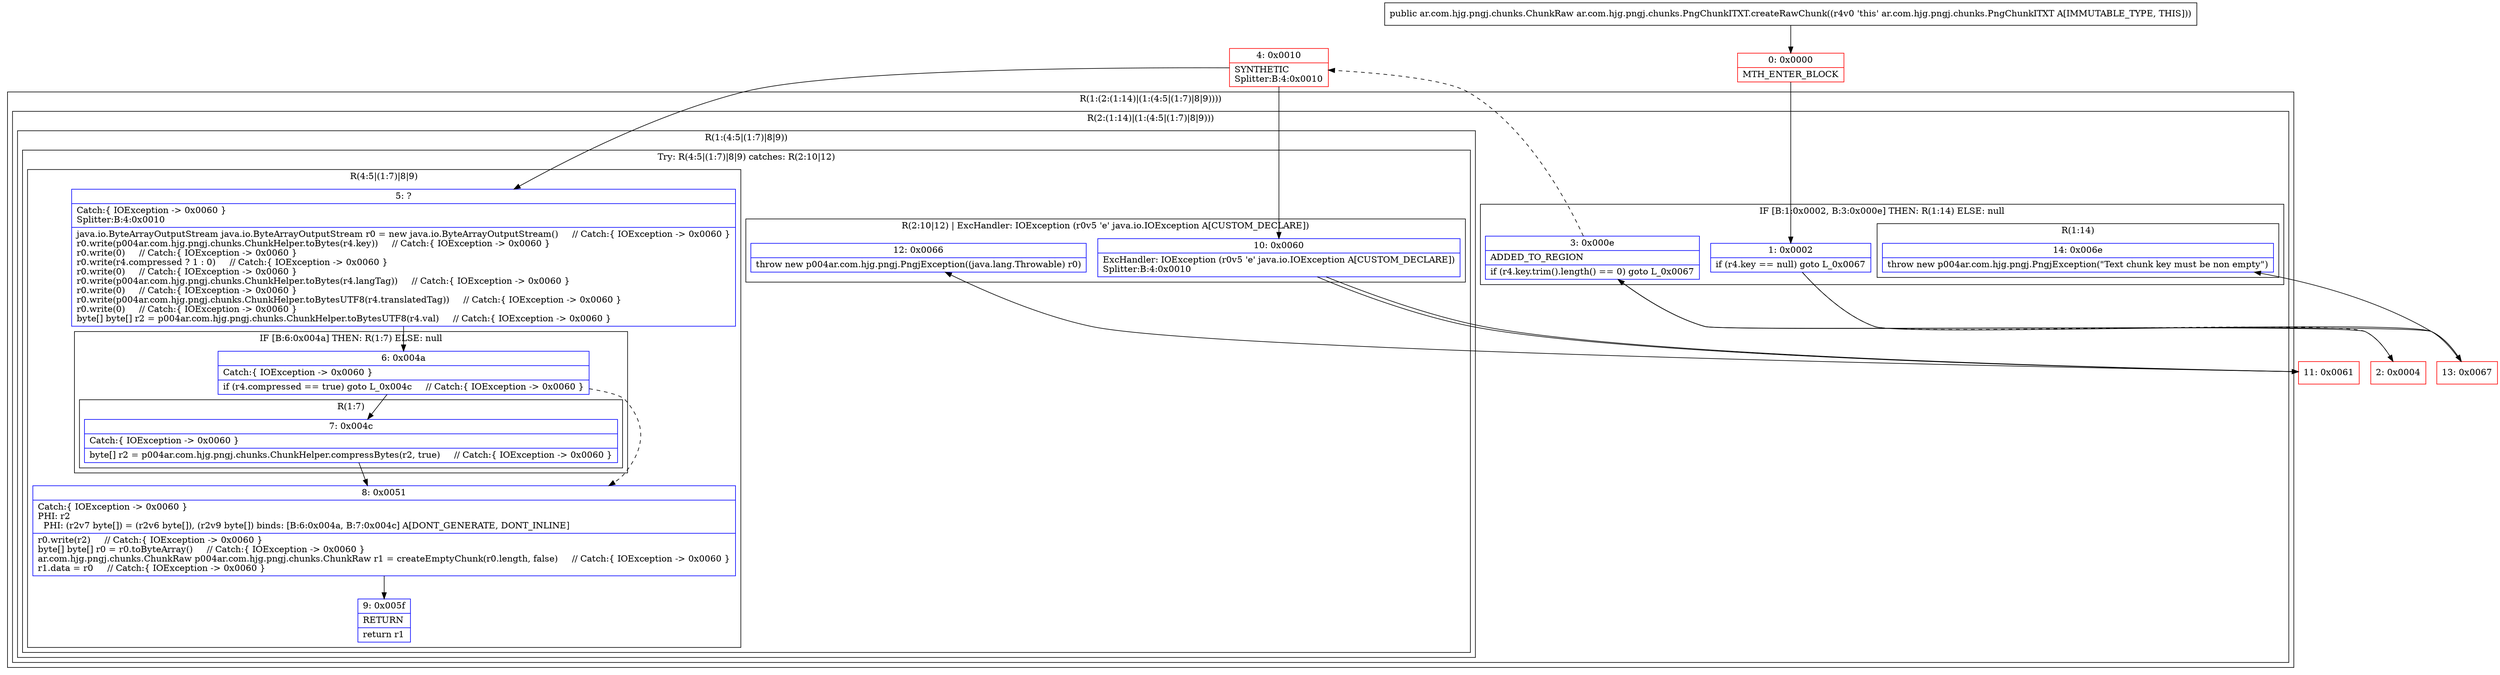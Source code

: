 digraph "CFG forar.com.hjg.pngj.chunks.PngChunkITXT.createRawChunk()Lar\/com\/hjg\/pngj\/chunks\/ChunkRaw;" {
subgraph cluster_Region_67295912 {
label = "R(1:(2:(1:14)|(1:(4:5|(1:7)|8|9))))";
node [shape=record,color=blue];
subgraph cluster_Region_449423300 {
label = "R(2:(1:14)|(1:(4:5|(1:7)|8|9)))";
node [shape=record,color=blue];
subgraph cluster_IfRegion_793313009 {
label = "IF [B:1:0x0002, B:3:0x000e] THEN: R(1:14) ELSE: null";
node [shape=record,color=blue];
Node_1 [shape=record,label="{1\:\ 0x0002|if (r4.key == null) goto L_0x0067\l}"];
Node_3 [shape=record,label="{3\:\ 0x000e|ADDED_TO_REGION\l|if (r4.key.trim().length() == 0) goto L_0x0067\l}"];
subgraph cluster_Region_401549236 {
label = "R(1:14)";
node [shape=record,color=blue];
Node_14 [shape=record,label="{14\:\ 0x006e|throw new p004ar.com.hjg.pngj.PngjException(\"Text chunk key must be non empty\")\l}"];
}
}
subgraph cluster_Region_95058043 {
label = "R(1:(4:5|(1:7)|8|9))";
node [shape=record,color=blue];
subgraph cluster_TryCatchRegion_1376389261 {
label = "Try: R(4:5|(1:7)|8|9) catches: R(2:10|12)";
node [shape=record,color=blue];
subgraph cluster_Region_491630372 {
label = "R(4:5|(1:7)|8|9)";
node [shape=record,color=blue];
Node_5 [shape=record,label="{5\:\ ?|Catch:\{ IOException \-\> 0x0060 \}\lSplitter:B:4:0x0010\l|java.io.ByteArrayOutputStream java.io.ByteArrayOutputStream r0 = new java.io.ByteArrayOutputStream()     \/\/ Catch:\{ IOException \-\> 0x0060 \}\lr0.write(p004ar.com.hjg.pngj.chunks.ChunkHelper.toBytes(r4.key))     \/\/ Catch:\{ IOException \-\> 0x0060 \}\lr0.write(0)     \/\/ Catch:\{ IOException \-\> 0x0060 \}\lr0.write(r4.compressed ? 1 : 0)     \/\/ Catch:\{ IOException \-\> 0x0060 \}\lr0.write(0)     \/\/ Catch:\{ IOException \-\> 0x0060 \}\lr0.write(p004ar.com.hjg.pngj.chunks.ChunkHelper.toBytes(r4.langTag))     \/\/ Catch:\{ IOException \-\> 0x0060 \}\lr0.write(0)     \/\/ Catch:\{ IOException \-\> 0x0060 \}\lr0.write(p004ar.com.hjg.pngj.chunks.ChunkHelper.toBytesUTF8(r4.translatedTag))     \/\/ Catch:\{ IOException \-\> 0x0060 \}\lr0.write(0)     \/\/ Catch:\{ IOException \-\> 0x0060 \}\lbyte[] byte[] r2 = p004ar.com.hjg.pngj.chunks.ChunkHelper.toBytesUTF8(r4.val)     \/\/ Catch:\{ IOException \-\> 0x0060 \}\l}"];
subgraph cluster_IfRegion_987614027 {
label = "IF [B:6:0x004a] THEN: R(1:7) ELSE: null";
node [shape=record,color=blue];
Node_6 [shape=record,label="{6\:\ 0x004a|Catch:\{ IOException \-\> 0x0060 \}\l|if (r4.compressed == true) goto L_0x004c     \/\/ Catch:\{ IOException \-\> 0x0060 \}\l}"];
subgraph cluster_Region_1159080121 {
label = "R(1:7)";
node [shape=record,color=blue];
Node_7 [shape=record,label="{7\:\ 0x004c|Catch:\{ IOException \-\> 0x0060 \}\l|byte[] r2 = p004ar.com.hjg.pngj.chunks.ChunkHelper.compressBytes(r2, true)     \/\/ Catch:\{ IOException \-\> 0x0060 \}\l}"];
}
}
Node_8 [shape=record,label="{8\:\ 0x0051|Catch:\{ IOException \-\> 0x0060 \}\lPHI: r2 \l  PHI: (r2v7 byte[]) = (r2v6 byte[]), (r2v9 byte[]) binds: [B:6:0x004a, B:7:0x004c] A[DONT_GENERATE, DONT_INLINE]\l|r0.write(r2)     \/\/ Catch:\{ IOException \-\> 0x0060 \}\lbyte[] byte[] r0 = r0.toByteArray()     \/\/ Catch:\{ IOException \-\> 0x0060 \}\lar.com.hjg.pngj.chunks.ChunkRaw p004ar.com.hjg.pngj.chunks.ChunkRaw r1 = createEmptyChunk(r0.length, false)     \/\/ Catch:\{ IOException \-\> 0x0060 \}\lr1.data = r0     \/\/ Catch:\{ IOException \-\> 0x0060 \}\l}"];
Node_9 [shape=record,label="{9\:\ 0x005f|RETURN\l|return r1\l}"];
}
subgraph cluster_Region_1424070947 {
label = "R(2:10|12) | ExcHandler: IOException (r0v5 'e' java.io.IOException A[CUSTOM_DECLARE])\l";
node [shape=record,color=blue];
Node_10 [shape=record,label="{10\:\ 0x0060|ExcHandler: IOException (r0v5 'e' java.io.IOException A[CUSTOM_DECLARE])\lSplitter:B:4:0x0010\l}"];
Node_12 [shape=record,label="{12\:\ 0x0066|throw new p004ar.com.hjg.pngj.PngjException((java.lang.Throwable) r0)\l}"];
}
}
}
}
}
subgraph cluster_Region_1424070947 {
label = "R(2:10|12) | ExcHandler: IOException (r0v5 'e' java.io.IOException A[CUSTOM_DECLARE])\l";
node [shape=record,color=blue];
Node_10 [shape=record,label="{10\:\ 0x0060|ExcHandler: IOException (r0v5 'e' java.io.IOException A[CUSTOM_DECLARE])\lSplitter:B:4:0x0010\l}"];
Node_12 [shape=record,label="{12\:\ 0x0066|throw new p004ar.com.hjg.pngj.PngjException((java.lang.Throwable) r0)\l}"];
}
Node_0 [shape=record,color=red,label="{0\:\ 0x0000|MTH_ENTER_BLOCK\l}"];
Node_2 [shape=record,color=red,label="{2\:\ 0x0004}"];
Node_4 [shape=record,color=red,label="{4\:\ 0x0010|SYNTHETIC\lSplitter:B:4:0x0010\l}"];
Node_11 [shape=record,color=red,label="{11\:\ 0x0061}"];
Node_13 [shape=record,color=red,label="{13\:\ 0x0067}"];
MethodNode[shape=record,label="{public ar.com.hjg.pngj.chunks.ChunkRaw ar.com.hjg.pngj.chunks.PngChunkITXT.createRawChunk((r4v0 'this' ar.com.hjg.pngj.chunks.PngChunkITXT A[IMMUTABLE_TYPE, THIS])) }"];
MethodNode -> Node_0;
Node_1 -> Node_2[style=dashed];
Node_1 -> Node_13;
Node_3 -> Node_4[style=dashed];
Node_3 -> Node_13;
Node_5 -> Node_6;
Node_6 -> Node_7;
Node_6 -> Node_8[style=dashed];
Node_7 -> Node_8;
Node_8 -> Node_9;
Node_10 -> Node_11;
Node_10 -> Node_11;
Node_0 -> Node_1;
Node_2 -> Node_3;
Node_4 -> Node_5;
Node_4 -> Node_10;
Node_11 -> Node_12;
Node_13 -> Node_14;
}

